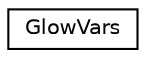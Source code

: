 digraph G
{
  edge [fontname="Helvetica",fontsize="10",labelfontname="Helvetica",labelfontsize="10"];
  node [fontname="Helvetica",fontsize="10",shape=record];
  rankdir=LR;
  Node1 [label="GlowVars",height=0.2,width=0.4,color="black", fillcolor="white", style="filled",URL="$da/dc5/structGlowVars.html"];
}
